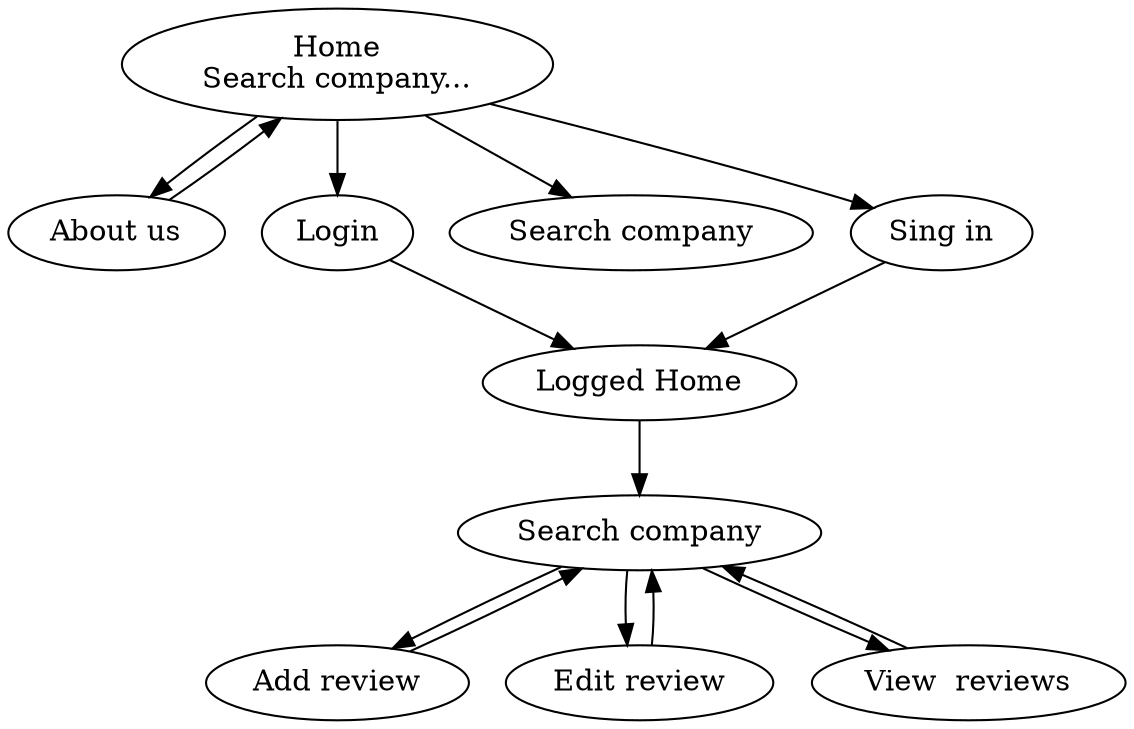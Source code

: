 digraph web {
    home [label = "Home\nSearch company..."];
    logged_home [label ="Logged Home"];
    about [label = "About us"];
    login [label = "Login"];
    search[label = "Search company"];
    singin [label = "Sing in"];
    search2 [label ="Search company"];
    add_review [label = "Add review"];
    edit_review [label = "Edit review"]
    view_reviews [label = "View  reviews"];

    home -> {about login search singin};
    {login singin} -> logged_home;
    about -> home;
    logged_home ->  {search2};
    search2 -> {add_review, edit_review, view_reviews};
    {add_review, edit_review, view_reviews} -> search2;
}